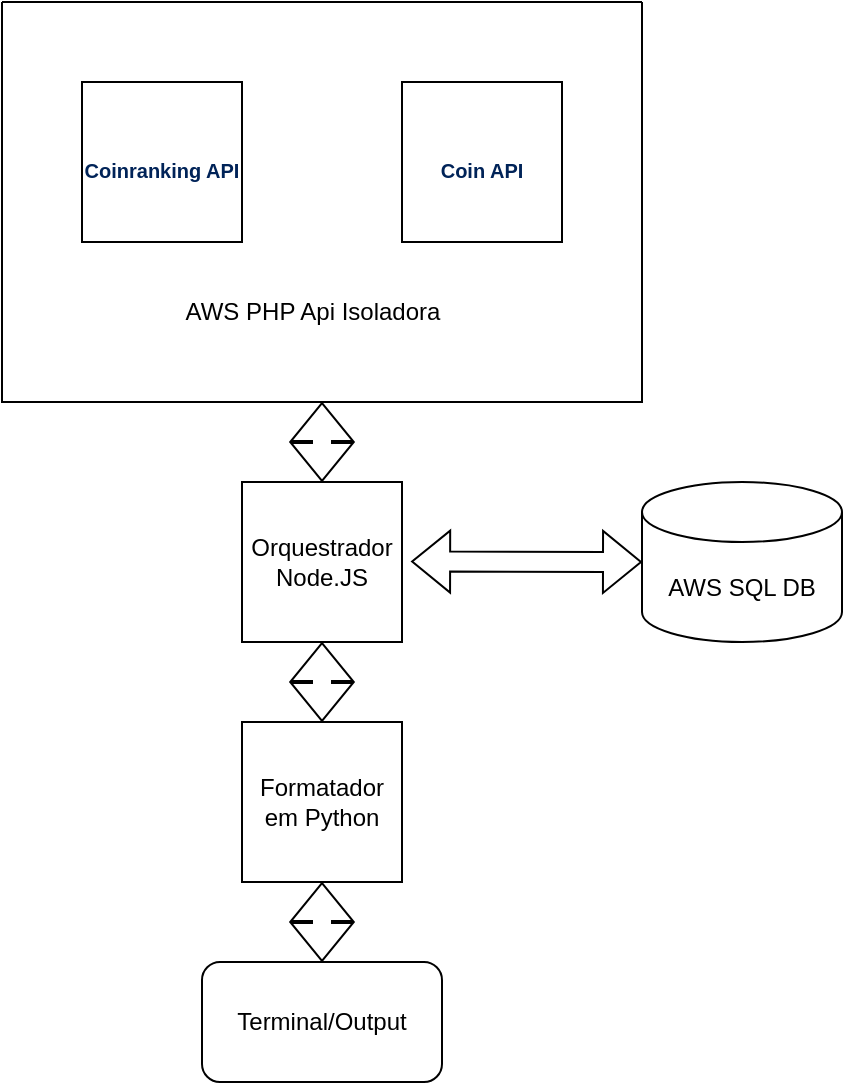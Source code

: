 <mxfile version="22.0.6" type="device">
  <diagram id="C5RBs43oDa-KdzZeNtuy" name="Page-1">
    <mxGraphModel dx="965" dy="545" grid="1" gridSize="10" guides="1" tooltips="1" connect="1" arrows="1" fold="1" page="1" pageScale="1" pageWidth="827" pageHeight="1169" math="0" shadow="0">
      <root>
        <mxCell id="WIyWlLk6GJQsqaUBKTNV-0" />
        <mxCell id="WIyWlLk6GJQsqaUBKTNV-1" parent="WIyWlLk6GJQsqaUBKTNV-0" />
        <mxCell id="iILRBNatQwQugKxpMPm7-1" value="&lt;h1 style=&quot;box-sizing: border-box; -webkit-font-smoothing: antialiased; text-rendering: optimizelegibility; touch-action: manipulation; margin-top: 0px; line-height: 1.2; color: rgb(0, 35, 88); font-family: Montserrat, Helvetica, Arial, &amp;quot;sans-serif&amp;quot;; text-align: left; background-color: rgb(255, 255, 255); margin-bottom: 1.5rem !important; padding-top: 1.5rem !important;&quot; id=&quot;coinranking-api-documentation&quot;&gt;&lt;font style=&quot;font-size: 10px;&quot;&gt;Coinranking API&lt;/font&gt;&lt;/h1&gt;" style="whiteSpace=wrap;html=1;aspect=fixed;" vertex="1" parent="WIyWlLk6GJQsqaUBKTNV-1">
          <mxGeometry x="280" y="40" width="80" height="80" as="geometry" />
        </mxCell>
        <mxCell id="iILRBNatQwQugKxpMPm7-4" value="" style="swimlane;startSize=0;" vertex="1" parent="WIyWlLk6GJQsqaUBKTNV-1">
          <mxGeometry x="240" width="320" height="200" as="geometry" />
        </mxCell>
        <mxCell id="iILRBNatQwQugKxpMPm7-2" value="&lt;h1 style=&quot;box-sizing: border-box; -webkit-font-smoothing: antialiased; text-rendering: optimizelegibility; touch-action: manipulation; margin-top: 0px; line-height: 1.2; color: rgb(0, 35, 88); font-family: Montserrat, Helvetica, Arial, &amp;quot;sans-serif&amp;quot;; text-align: left; background-color: rgb(255, 255, 255); margin-bottom: 1.5rem !important; padding-top: 1.5rem !important;&quot; id=&quot;coinranking-api-documentation&quot;&gt;&lt;font style=&quot;font-size: 10px;&quot;&gt;Coin API&lt;/font&gt;&lt;/h1&gt;" style="whiteSpace=wrap;html=1;aspect=fixed;" vertex="1" parent="iILRBNatQwQugKxpMPm7-4">
          <mxGeometry x="200" y="40" width="80" height="80" as="geometry" />
        </mxCell>
        <mxCell id="iILRBNatQwQugKxpMPm7-5" value="AWS PHP Api Isoladora&lt;br&gt;" style="text;html=1;align=center;verticalAlign=middle;resizable=0;points=[];autosize=1;strokeColor=none;fillColor=none;" vertex="1" parent="iILRBNatQwQugKxpMPm7-4">
          <mxGeometry x="80" y="140" width="150" height="30" as="geometry" />
        </mxCell>
        <mxCell id="iILRBNatQwQugKxpMPm7-6" value="Orquestrador Node.JS" style="whiteSpace=wrap;html=1;aspect=fixed;" vertex="1" parent="WIyWlLk6GJQsqaUBKTNV-1">
          <mxGeometry x="360" y="240" width="80" height="80" as="geometry" />
        </mxCell>
        <mxCell id="iILRBNatQwQugKxpMPm7-7" value="Formatador em Python" style="whiteSpace=wrap;html=1;aspect=fixed;" vertex="1" parent="WIyWlLk6GJQsqaUBKTNV-1">
          <mxGeometry x="360" y="360" width="80" height="80" as="geometry" />
        </mxCell>
        <mxCell id="iILRBNatQwQugKxpMPm7-8" value="Terminal/Output" style="rounded=1;whiteSpace=wrap;html=1;" vertex="1" parent="WIyWlLk6GJQsqaUBKTNV-1">
          <mxGeometry x="340" y="480" width="120" height="60" as="geometry" />
        </mxCell>
        <mxCell id="iILRBNatQwQugKxpMPm7-9" value="AWS SQL DB" style="shape=cylinder3;whiteSpace=wrap;html=1;boundedLbl=1;backgroundOutline=1;size=15;" vertex="1" parent="WIyWlLk6GJQsqaUBKTNV-1">
          <mxGeometry x="560" y="240" width="100" height="80" as="geometry" />
        </mxCell>
        <mxCell id="iILRBNatQwQugKxpMPm7-10" value="" style="shape=flexArrow;endArrow=classic;startArrow=classic;html=1;rounded=0;exitX=1.057;exitY=0.497;exitDx=0;exitDy=0;exitPerimeter=0;entryX=0;entryY=0.5;entryDx=0;entryDy=0;entryPerimeter=0;" edge="1" parent="WIyWlLk6GJQsqaUBKTNV-1" source="iILRBNatQwQugKxpMPm7-6" target="iILRBNatQwQugKxpMPm7-9">
          <mxGeometry width="100" height="100" relative="1" as="geometry">
            <mxPoint x="450" y="370" as="sourcePoint" />
            <mxPoint x="550" y="270" as="targetPoint" />
          </mxGeometry>
        </mxCell>
        <mxCell id="iILRBNatQwQugKxpMPm7-11" value="" style="shape=flexArrow;endArrow=classic;startArrow=classic;html=1;rounded=0;exitX=0.5;exitY=1;exitDx=0;exitDy=0;entryX=0.5;entryY=0;entryDx=0;entryDy=0;" edge="1" parent="WIyWlLk6GJQsqaUBKTNV-1" source="iILRBNatQwQugKxpMPm7-6" target="iILRBNatQwQugKxpMPm7-7">
          <mxGeometry width="100" height="100" relative="1" as="geometry">
            <mxPoint x="455" y="290" as="sourcePoint" />
            <mxPoint x="570" y="290" as="targetPoint" />
          </mxGeometry>
        </mxCell>
        <mxCell id="iILRBNatQwQugKxpMPm7-13" value="" style="shape=flexArrow;endArrow=classic;startArrow=classic;html=1;rounded=0;exitX=0.5;exitY=1;exitDx=0;exitDy=0;entryX=0.5;entryY=0;entryDx=0;entryDy=0;" edge="1" parent="WIyWlLk6GJQsqaUBKTNV-1" source="iILRBNatQwQugKxpMPm7-7" target="iILRBNatQwQugKxpMPm7-8">
          <mxGeometry width="100" height="100" relative="1" as="geometry">
            <mxPoint x="475" y="310" as="sourcePoint" />
            <mxPoint x="590" y="310" as="targetPoint" />
          </mxGeometry>
        </mxCell>
        <mxCell id="iILRBNatQwQugKxpMPm7-14" value="" style="shape=flexArrow;endArrow=classic;startArrow=classic;html=1;rounded=0;exitX=0.5;exitY=1;exitDx=0;exitDy=0;entryX=0.5;entryY=0;entryDx=0;entryDy=0;" edge="1" parent="WIyWlLk6GJQsqaUBKTNV-1" source="iILRBNatQwQugKxpMPm7-4" target="iILRBNatQwQugKxpMPm7-6">
          <mxGeometry width="100" height="100" relative="1" as="geometry">
            <mxPoint x="485" y="320" as="sourcePoint" />
            <mxPoint x="600" y="320" as="targetPoint" />
          </mxGeometry>
        </mxCell>
      </root>
    </mxGraphModel>
  </diagram>
</mxfile>
